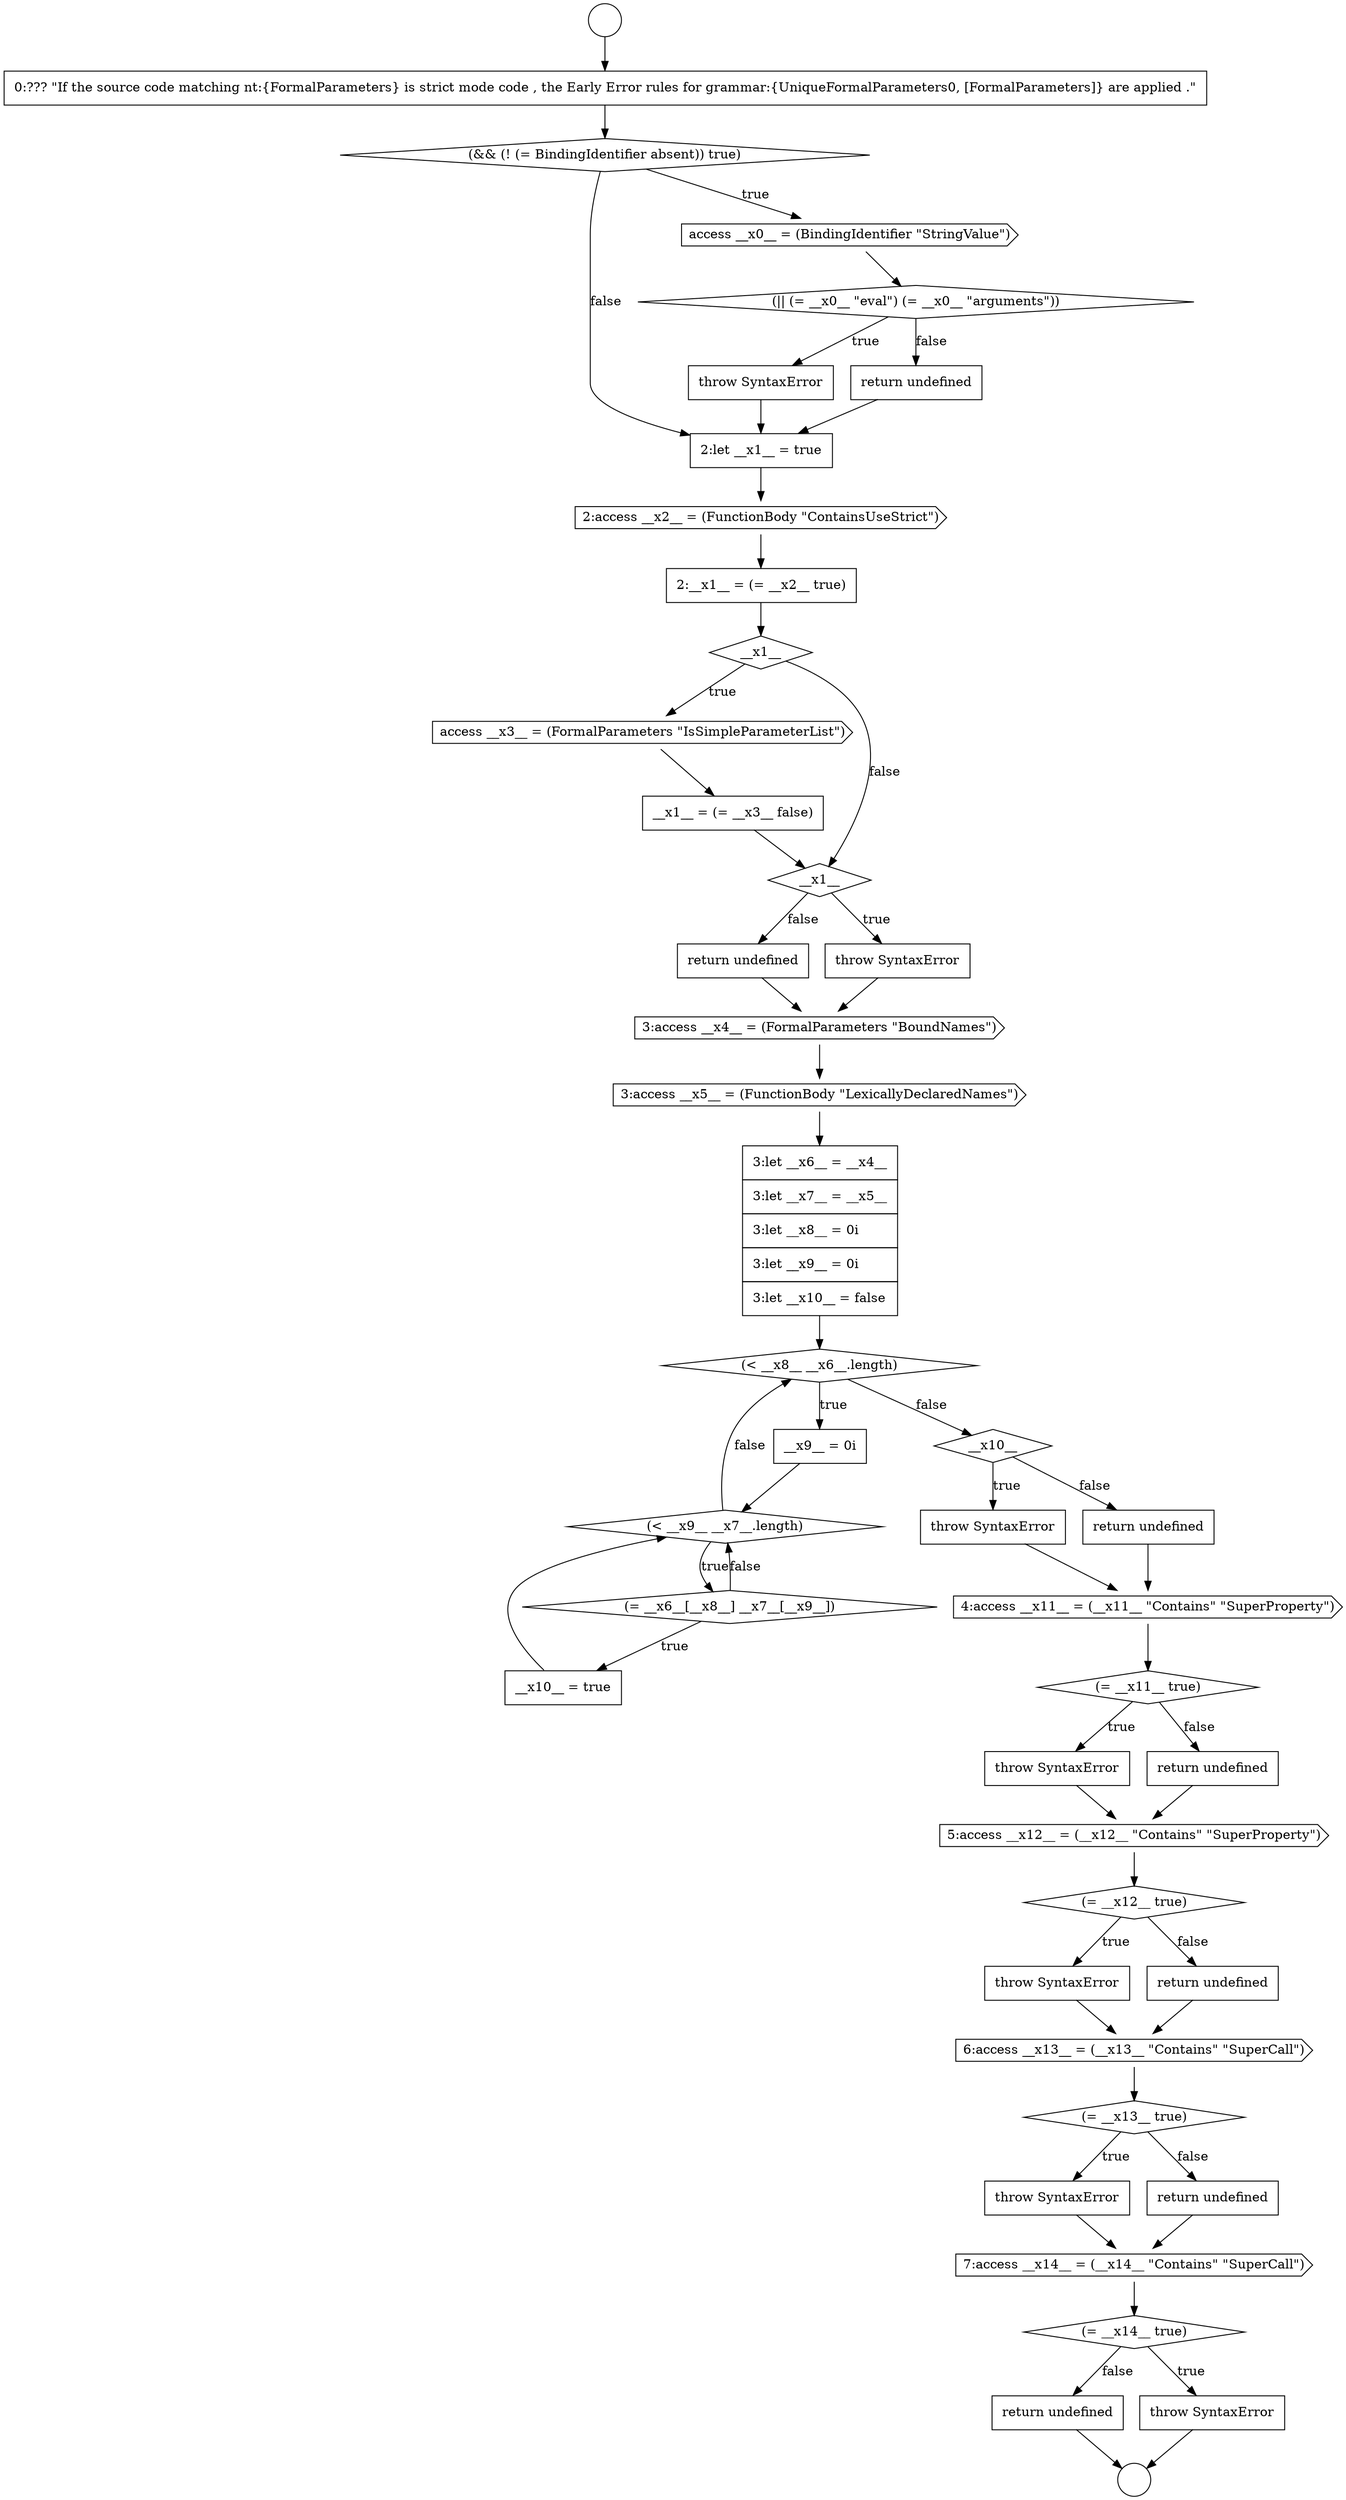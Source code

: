 digraph {
  node20213 [shape=diamond, label=<<font color="black">(= __x14__ true)</font>> color="black" fillcolor="white" style=filled]
  node20198 [shape=none, margin=0, label=<<font color="black">
    <table border="0" cellborder="1" cellspacing="0" cellpadding="10">
      <tr><td align="left">throw SyntaxError</td></tr>
    </table>
  </font>> color="black" fillcolor="white" style=filled]
  node20191 [shape=none, margin=0, label=<<font color="black">
    <table border="0" cellborder="1" cellspacing="0" cellpadding="10">
      <tr><td align="left">3:let __x6__ = __x4__</td></tr>
      <tr><td align="left">3:let __x7__ = __x5__</td></tr>
      <tr><td align="left">3:let __x8__ = 0i</td></tr>
      <tr><td align="left">3:let __x9__ = 0i</td></tr>
      <tr><td align="left">3:let __x10__ = false</td></tr>
    </table>
  </font>> color="black" fillcolor="white" style=filled]
  node20174 [shape=none, margin=0, label=<<font color="black">
    <table border="0" cellborder="1" cellspacing="0" cellpadding="10">
      <tr><td align="left">0:??? &quot;If the source code matching nt:{FormalParameters} is strict mode code , the Early Error rules for grammar:{UniqueFormalParameters0, [FormalParameters]} are applied .&quot;</td></tr>
    </table>
  </font>> color="black" fillcolor="white" style=filled]
  node20193 [shape=none, margin=0, label=<<font color="black">
    <table border="0" cellborder="1" cellspacing="0" cellpadding="10">
      <tr><td align="left">__x9__ = 0i</td></tr>
    </table>
  </font>> color="black" fillcolor="white" style=filled]
  node20197 [shape=diamond, label=<<font color="black">__x10__</font>> color="black" fillcolor="white" style=filled]
  node20184 [shape=cds, label=<<font color="black">access __x3__ = (FormalParameters &quot;IsSimpleParameterList&quot;)</font>> color="black" fillcolor="white" style=filled]
  node20175 [shape=diamond, label=<<font color="black">(&amp;&amp; (! (= BindingIdentifier absent)) true)</font>> color="black" fillcolor="white" style=filled]
  node20180 [shape=none, margin=0, label=<<font color="black">
    <table border="0" cellborder="1" cellspacing="0" cellpadding="10">
      <tr><td align="left">2:let __x1__ = true</td></tr>
    </table>
  </font>> color="black" fillcolor="white" style=filled]
  node20173 [shape=circle label=" " color="black" fillcolor="white" style=filled]
  node20196 [shape=none, margin=0, label=<<font color="black">
    <table border="0" cellborder="1" cellspacing="0" cellpadding="10">
      <tr><td align="left">__x10__ = true</td></tr>
    </table>
  </font>> color="black" fillcolor="white" style=filled]
  node20178 [shape=none, margin=0, label=<<font color="black">
    <table border="0" cellborder="1" cellspacing="0" cellpadding="10">
      <tr><td align="left">throw SyntaxError</td></tr>
    </table>
  </font>> color="black" fillcolor="white" style=filled]
  node20210 [shape=none, margin=0, label=<<font color="black">
    <table border="0" cellborder="1" cellspacing="0" cellpadding="10">
      <tr><td align="left">throw SyntaxError</td></tr>
    </table>
  </font>> color="black" fillcolor="white" style=filled]
  node20202 [shape=none, margin=0, label=<<font color="black">
    <table border="0" cellborder="1" cellspacing="0" cellpadding="10">
      <tr><td align="left">throw SyntaxError</td></tr>
    </table>
  </font>> color="black" fillcolor="white" style=filled]
  node20194 [shape=diamond, label=<<font color="black">(&lt; __x9__ __x7__.length)</font>> color="black" fillcolor="white" style=filled]
  node20200 [shape=cds, label=<<font color="black">4:access __x11__ = (__x11__ &quot;Contains&quot; &quot;SuperProperty&quot;)</font>> color="black" fillcolor="white" style=filled]
  node20177 [shape=diamond, label=<<font color="black">(|| (= __x0__ &quot;eval&quot;) (= __x0__ &quot;arguments&quot;))</font>> color="black" fillcolor="white" style=filled]
  node20209 [shape=diamond, label=<<font color="black">(= __x13__ true)</font>> color="black" fillcolor="white" style=filled]
  node20203 [shape=none, margin=0, label=<<font color="black">
    <table border="0" cellborder="1" cellspacing="0" cellpadding="10">
      <tr><td align="left">return undefined</td></tr>
    </table>
  </font>> color="black" fillcolor="white" style=filled]
  node20181 [shape=cds, label=<<font color="black">2:access __x2__ = (FunctionBody &quot;ContainsUseStrict&quot;)</font>> color="black" fillcolor="white" style=filled]
  node20206 [shape=none, margin=0, label=<<font color="black">
    <table border="0" cellborder="1" cellspacing="0" cellpadding="10">
      <tr><td align="left">throw SyntaxError</td></tr>
    </table>
  </font>> color="black" fillcolor="white" style=filled]
  node20188 [shape=none, margin=0, label=<<font color="black">
    <table border="0" cellborder="1" cellspacing="0" cellpadding="10">
      <tr><td align="left">return undefined</td></tr>
    </table>
  </font>> color="black" fillcolor="white" style=filled]
  node20189 [shape=cds, label=<<font color="black">3:access __x4__ = (FormalParameters &quot;BoundNames&quot;)</font>> color="black" fillcolor="white" style=filled]
  node20212 [shape=cds, label=<<font color="black">7:access __x14__ = (__x14__ &quot;Contains&quot; &quot;SuperCall&quot;)</font>> color="black" fillcolor="white" style=filled]
  node20172 [shape=circle label=" " color="black" fillcolor="white" style=filled]
  node20207 [shape=none, margin=0, label=<<font color="black">
    <table border="0" cellborder="1" cellspacing="0" cellpadding="10">
      <tr><td align="left">return undefined</td></tr>
    </table>
  </font>> color="black" fillcolor="white" style=filled]
  node20192 [shape=diamond, label=<<font color="black">(&lt; __x8__ __x6__.length)</font>> color="black" fillcolor="white" style=filled]
  node20185 [shape=none, margin=0, label=<<font color="black">
    <table border="0" cellborder="1" cellspacing="0" cellpadding="10">
      <tr><td align="left">__x1__ = (= __x3__ false)</td></tr>
    </table>
  </font>> color="black" fillcolor="white" style=filled]
  node20183 [shape=diamond, label=<<font color="black">__x1__</font>> color="black" fillcolor="white" style=filled]
  node20211 [shape=none, margin=0, label=<<font color="black">
    <table border="0" cellborder="1" cellspacing="0" cellpadding="10">
      <tr><td align="left">return undefined</td></tr>
    </table>
  </font>> color="black" fillcolor="white" style=filled]
  node20205 [shape=diamond, label=<<font color="black">(= __x12__ true)</font>> color="black" fillcolor="white" style=filled]
  node20204 [shape=cds, label=<<font color="black">5:access __x12__ = (__x12__ &quot;Contains&quot; &quot;SuperProperty&quot;)</font>> color="black" fillcolor="white" style=filled]
  node20179 [shape=none, margin=0, label=<<font color="black">
    <table border="0" cellborder="1" cellspacing="0" cellpadding="10">
      <tr><td align="left">return undefined</td></tr>
    </table>
  </font>> color="black" fillcolor="white" style=filled]
  node20215 [shape=none, margin=0, label=<<font color="black">
    <table border="0" cellborder="1" cellspacing="0" cellpadding="10">
      <tr><td align="left">return undefined</td></tr>
    </table>
  </font>> color="black" fillcolor="white" style=filled]
  node20201 [shape=diamond, label=<<font color="black">(= __x11__ true)</font>> color="black" fillcolor="white" style=filled]
  node20186 [shape=diamond, label=<<font color="black">__x1__</font>> color="black" fillcolor="white" style=filled]
  node20176 [shape=cds, label=<<font color="black">access __x0__ = (BindingIdentifier &quot;StringValue&quot;)</font>> color="black" fillcolor="white" style=filled]
  node20208 [shape=cds, label=<<font color="black">6:access __x13__ = (__x13__ &quot;Contains&quot; &quot;SuperCall&quot;)</font>> color="black" fillcolor="white" style=filled]
  node20214 [shape=none, margin=0, label=<<font color="black">
    <table border="0" cellborder="1" cellspacing="0" cellpadding="10">
      <tr><td align="left">throw SyntaxError</td></tr>
    </table>
  </font>> color="black" fillcolor="white" style=filled]
  node20199 [shape=none, margin=0, label=<<font color="black">
    <table border="0" cellborder="1" cellspacing="0" cellpadding="10">
      <tr><td align="left">return undefined</td></tr>
    </table>
  </font>> color="black" fillcolor="white" style=filled]
  node20182 [shape=none, margin=0, label=<<font color="black">
    <table border="0" cellborder="1" cellspacing="0" cellpadding="10">
      <tr><td align="left">2:__x1__ = (= __x2__ true)</td></tr>
    </table>
  </font>> color="black" fillcolor="white" style=filled]
  node20195 [shape=diamond, label=<<font color="black">(= __x6__[__x8__] __x7__[__x9__])</font>> color="black" fillcolor="white" style=filled]
  node20190 [shape=cds, label=<<font color="black">3:access __x5__ = (FunctionBody &quot;LexicallyDeclaredNames&quot;)</font>> color="black" fillcolor="white" style=filled]
  node20187 [shape=none, margin=0, label=<<font color="black">
    <table border="0" cellborder="1" cellspacing="0" cellpadding="10">
      <tr><td align="left">throw SyntaxError</td></tr>
    </table>
  </font>> color="black" fillcolor="white" style=filled]
  node20207 -> node20208 [ color="black"]
  node20209 -> node20210 [label=<<font color="black">true</font>> color="black"]
  node20209 -> node20211 [label=<<font color="black">false</font>> color="black"]
  node20197 -> node20198 [label=<<font color="black">true</font>> color="black"]
  node20197 -> node20199 [label=<<font color="black">false</font>> color="black"]
  node20205 -> node20206 [label=<<font color="black">true</font>> color="black"]
  node20205 -> node20207 [label=<<font color="black">false</font>> color="black"]
  node20215 -> node20173 [ color="black"]
  node20210 -> node20212 [ color="black"]
  node20177 -> node20178 [label=<<font color="black">true</font>> color="black"]
  node20177 -> node20179 [label=<<font color="black">false</font>> color="black"]
  node20183 -> node20184 [label=<<font color="black">true</font>> color="black"]
  node20183 -> node20186 [label=<<font color="black">false</font>> color="black"]
  node20196 -> node20194 [ color="black"]
  node20180 -> node20181 [ color="black"]
  node20191 -> node20192 [ color="black"]
  node20174 -> node20175 [ color="black"]
  node20192 -> node20193 [label=<<font color="black">true</font>> color="black"]
  node20192 -> node20197 [label=<<font color="black">false</font>> color="black"]
  node20193 -> node20194 [ color="black"]
  node20198 -> node20200 [ color="black"]
  node20176 -> node20177 [ color="black"]
  node20194 -> node20195 [label=<<font color="black">true</font>> color="black"]
  node20194 -> node20192 [label=<<font color="black">false</font>> color="black"]
  node20182 -> node20183 [ color="black"]
  node20204 -> node20205 [ color="black"]
  node20212 -> node20213 [ color="black"]
  node20213 -> node20214 [label=<<font color="black">true</font>> color="black"]
  node20213 -> node20215 [label=<<font color="black">false</font>> color="black"]
  node20179 -> node20180 [ color="black"]
  node20211 -> node20212 [ color="black"]
  node20184 -> node20185 [ color="black"]
  node20203 -> node20204 [ color="black"]
  node20172 -> node20174 [ color="black"]
  node20189 -> node20190 [ color="black"]
  node20200 -> node20201 [ color="black"]
  node20206 -> node20208 [ color="black"]
  node20181 -> node20182 [ color="black"]
  node20188 -> node20189 [ color="black"]
  node20186 -> node20187 [label=<<font color="black">true</font>> color="black"]
  node20186 -> node20188 [label=<<font color="black">false</font>> color="black"]
  node20178 -> node20180 [ color="black"]
  node20190 -> node20191 [ color="black"]
  node20175 -> node20176 [label=<<font color="black">true</font>> color="black"]
  node20175 -> node20180 [label=<<font color="black">false</font>> color="black"]
  node20195 -> node20196 [label=<<font color="black">true</font>> color="black"]
  node20195 -> node20194 [label=<<font color="black">false</font>> color="black"]
  node20208 -> node20209 [ color="black"]
  node20202 -> node20204 [ color="black"]
  node20201 -> node20202 [label=<<font color="black">true</font>> color="black"]
  node20201 -> node20203 [label=<<font color="black">false</font>> color="black"]
  node20199 -> node20200 [ color="black"]
  node20214 -> node20173 [ color="black"]
  node20187 -> node20189 [ color="black"]
  node20185 -> node20186 [ color="black"]
}

